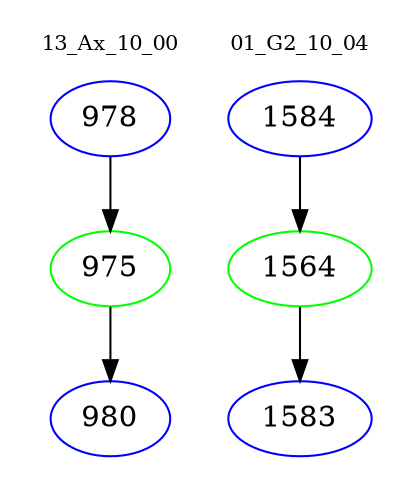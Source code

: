 digraph{
subgraph cluster_0 {
color = white
label = "13_Ax_10_00";
fontsize=10;
T0_978 [label="978", color="blue"]
T0_978 -> T0_975 [color="black"]
T0_975 [label="975", color="green"]
T0_975 -> T0_980 [color="black"]
T0_980 [label="980", color="blue"]
}
subgraph cluster_1 {
color = white
label = "01_G2_10_04";
fontsize=10;
T1_1584 [label="1584", color="blue"]
T1_1584 -> T1_1564 [color="black"]
T1_1564 [label="1564", color="green"]
T1_1564 -> T1_1583 [color="black"]
T1_1583 [label="1583", color="blue"]
}
}
